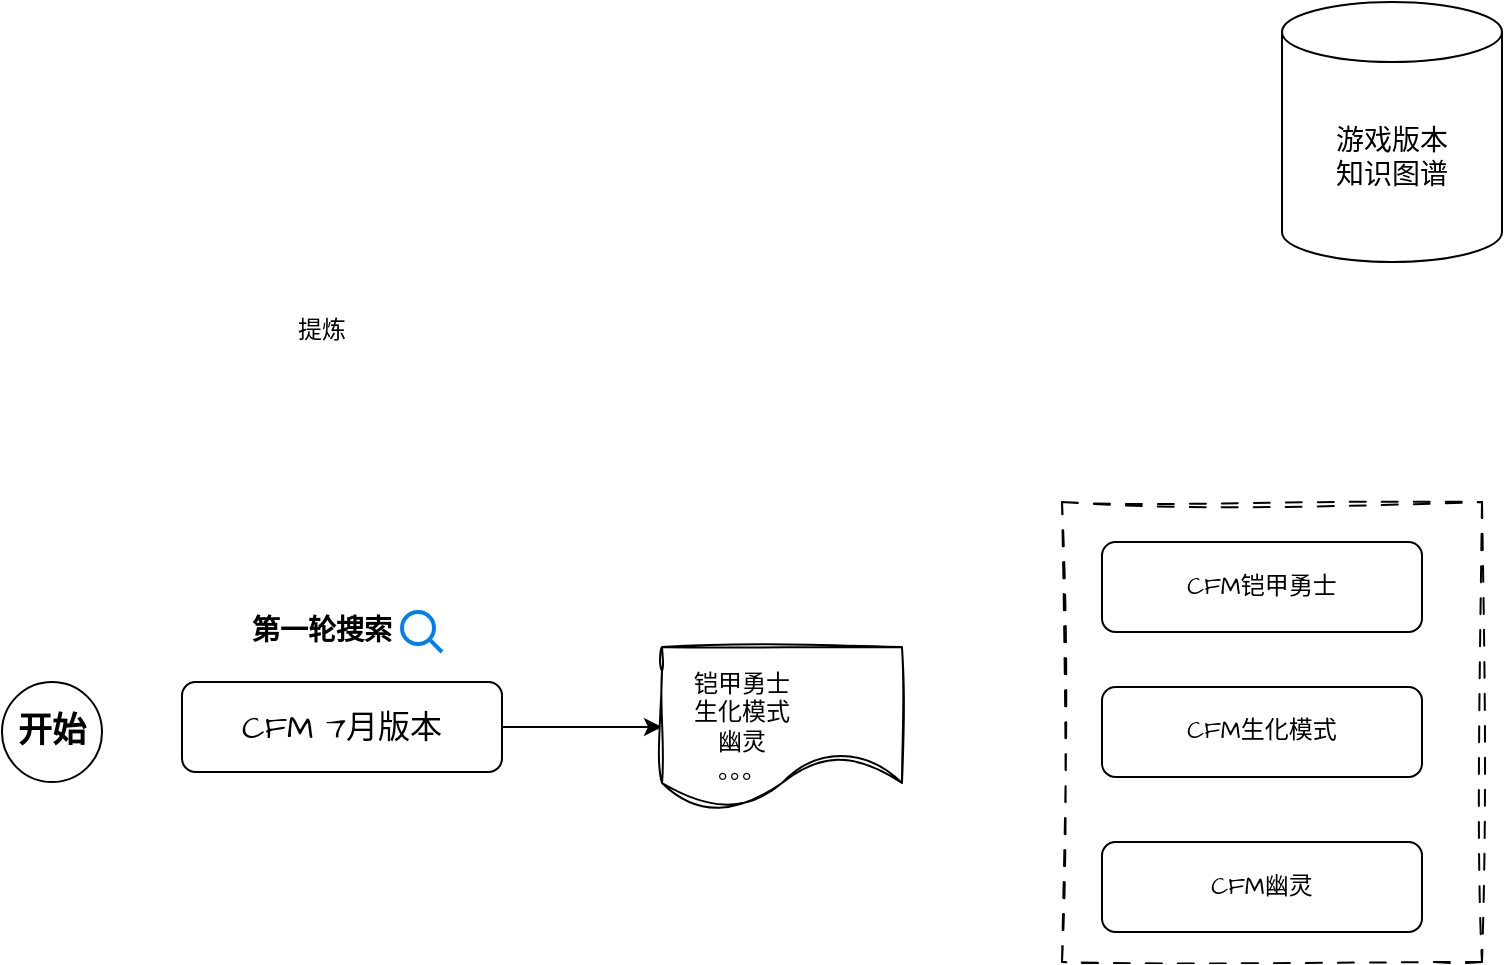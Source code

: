 <mxfile version="27.2.0">
  <diagram name="第 1 页" id="VPqpbL96a4dFp3oZ4WnJ">
    <mxGraphModel dx="1234" dy="770" grid="1" gridSize="10" guides="1" tooltips="1" connect="1" arrows="1" fold="1" page="1" pageScale="1" pageWidth="827" pageHeight="1169" math="0" shadow="0">
      <root>
        <mxCell id="0" />
        <mxCell id="1" parent="0" />
        <mxCell id="W_H7lGJFepsEXNjwJwad-23" style="edgeStyle=orthogonalEdgeStyle;rounded=0;hachureGap=4;orthogonalLoop=1;jettySize=auto;html=1;entryX=0;entryY=0.5;entryDx=0;entryDy=0;fontFamily=Architects Daughter;fontSource=https%3A%2F%2Ffonts.googleapis.com%2Fcss%3Ffamily%3DArchitects%2BDaughter;" edge="1" parent="1" source="W_H7lGJFepsEXNjwJwad-1" target="W_H7lGJFepsEXNjwJwad-17">
          <mxGeometry relative="1" as="geometry" />
        </mxCell>
        <mxCell id="W_H7lGJFepsEXNjwJwad-1" value="&lt;font style=&quot;font-size: 16px;&quot;&gt;CFM 7月版本&lt;/font&gt;" style="rounded=1;whiteSpace=wrap;html=1;hachureGap=4;fontFamily=Architects Daughter;fontSource=https%3A%2F%2Ffonts.googleapis.com%2Fcss%3Ffamily%3DArchitects%2BDaughter;" vertex="1" parent="1">
          <mxGeometry x="210" y="410" width="160" height="45" as="geometry" />
        </mxCell>
        <mxCell id="W_H7lGJFepsEXNjwJwad-2" value="&lt;font style=&quot;font-size: 14px;&quot;&gt;游戏版本&lt;br&gt;知识图谱&lt;/font&gt;" style="shape=cylinder3;whiteSpace=wrap;html=1;boundedLbl=1;backgroundOutline=1;size=15;hachureGap=4;fontFamily=Architects Daughter;fontSource=https%3A%2F%2Ffonts.googleapis.com%2Fcss%3Ffamily%3DArchitects%2BDaughter;" vertex="1" parent="1">
          <mxGeometry x="760" y="70" width="110" height="130" as="geometry" />
        </mxCell>
        <mxCell id="W_H7lGJFepsEXNjwJwad-3" value="&lt;b&gt;&lt;font style=&quot;font-size: 14px;&quot;&gt;第一轮搜索&lt;/font&gt;&lt;/b&gt;" style="text;html=1;align=center;verticalAlign=middle;whiteSpace=wrap;rounded=0;fontFamily=Architects Daughter;fontSource=https%3A%2F%2Ffonts.googleapis.com%2Fcss%3Ffamily%3DArchitects%2BDaughter;" vertex="1" parent="1">
          <mxGeometry x="230" y="370" width="100" height="30" as="geometry" />
        </mxCell>
        <mxCell id="W_H7lGJFepsEXNjwJwad-10" value="&lt;b&gt;&lt;font style=&quot;font-size: 17px;&quot;&gt;开始&lt;/font&gt;&lt;/b&gt;" style="ellipse;whiteSpace=wrap;html=1;aspect=fixed;hachureGap=4;fontFamily=Architects Daughter;fontSource=https%3A%2F%2Ffonts.googleapis.com%2Fcss%3Ffamily%3DArchitects%2BDaughter;" vertex="1" parent="1">
          <mxGeometry x="120" y="410" width="50" height="50" as="geometry" />
        </mxCell>
        <mxCell id="W_H7lGJFepsEXNjwJwad-17" value="" style="shape=document;whiteSpace=wrap;html=1;boundedLbl=1;sketch=1;hachureGap=4;jiggle=2;curveFitting=1;fontFamily=Architects Daughter;fontSource=https%3A%2F%2Ffonts.googleapis.com%2Fcss%3Ffamily%3DArchitects%2BDaughter;" vertex="1" parent="1">
          <mxGeometry x="450" y="392.5" width="120" height="80" as="geometry" />
        </mxCell>
        <mxCell id="W_H7lGJFepsEXNjwJwad-18" value="铠甲勇士&lt;br&gt;生化模式&lt;br&gt;幽灵&lt;br&gt;。。。" style="text;html=1;align=center;verticalAlign=middle;whiteSpace=wrap;rounded=0;fontFamily=Architects Daughter;fontSource=https%3A%2F%2Ffonts.googleapis.com%2Fcss%3Ffamily%3DArchitects%2BDaughter;" vertex="1" parent="1">
          <mxGeometry x="460" y="417.5" width="60" height="30" as="geometry" />
        </mxCell>
        <mxCell id="W_H7lGJFepsEXNjwJwad-19" value="" style="html=1;verticalLabelPosition=bottom;align=center;labelBackgroundColor=#ffffff;verticalAlign=top;strokeWidth=2;strokeColor=#0080F0;shadow=0;dashed=0;shape=mxgraph.ios7.icons.looking_glass;hachureGap=4;fontFamily=Architects Daughter;fontSource=https%3A%2F%2Ffonts.googleapis.com%2Fcss%3Ffamily%3DArchitects%2BDaughter;" vertex="1" parent="1">
          <mxGeometry x="320" y="375" width="20" height="20" as="geometry" />
        </mxCell>
        <mxCell id="W_H7lGJFepsEXNjwJwad-24" value="CFM铠甲勇士" style="rounded=1;whiteSpace=wrap;html=1;hachureGap=4;fontFamily=Architects Daughter;fontSource=https%3A%2F%2Ffonts.googleapis.com%2Fcss%3Ffamily%3DArchitects%2BDaughter;" vertex="1" parent="1">
          <mxGeometry x="670" y="340" width="160" height="45" as="geometry" />
        </mxCell>
        <mxCell id="W_H7lGJFepsEXNjwJwad-25" value="CFM生化模式" style="rounded=1;whiteSpace=wrap;html=1;hachureGap=4;fontFamily=Architects Daughter;fontSource=https%3A%2F%2Ffonts.googleapis.com%2Fcss%3Ffamily%3DArchitects%2BDaughter;" vertex="1" parent="1">
          <mxGeometry x="670" y="412.5" width="160" height="45" as="geometry" />
        </mxCell>
        <mxCell id="W_H7lGJFepsEXNjwJwad-26" value="CFM幽灵" style="rounded=1;whiteSpace=wrap;html=1;hachureGap=4;fontFamily=Architects Daughter;fontSource=https%3A%2F%2Ffonts.googleapis.com%2Fcss%3Ffamily%3DArchitects%2BDaughter;" vertex="1" parent="1">
          <mxGeometry x="670" y="490" width="160" height="45" as="geometry" />
        </mxCell>
        <mxCell id="W_H7lGJFepsEXNjwJwad-27" value="" style="rounded=0;whiteSpace=wrap;html=1;sketch=1;hachureGap=4;jiggle=2;curveFitting=1;fontFamily=Architects Daughter;fontSource=https%3A%2F%2Ffonts.googleapis.com%2Fcss%3Ffamily%3DArchitects%2BDaughter;dashed=1;dashPattern=8 8;fillColor=none;" vertex="1" parent="1">
          <mxGeometry x="650" y="320" width="210" height="230" as="geometry" />
        </mxCell>
        <mxCell id="W_H7lGJFepsEXNjwJwad-28" value="提炼" style="text;html=1;align=center;verticalAlign=middle;whiteSpace=wrap;rounded=0;fontFamily=Architects Daughter;fontSource=https%3A%2F%2Ffonts.googleapis.com%2Fcss%3Ffamily%3DArchitects%2BDaughter;" vertex="1" parent="1">
          <mxGeometry x="250" y="220" width="60" height="30" as="geometry" />
        </mxCell>
      </root>
    </mxGraphModel>
  </diagram>
</mxfile>
